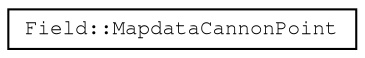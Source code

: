 digraph "Graphical Class Hierarchy"
{
 // LATEX_PDF_SIZE
  edge [fontname="FreeMono",fontsize="10",labelfontname="FreeMono",labelfontsize="10"];
  node [fontname="FreeMono",fontsize="10",shape=record];
  rankdir="LR";
  Node0 [label="Field::MapdataCannonPoint",height=0.2,width=0.4,color="black", fillcolor="white", style="filled",URL="$struct_field_1_1_mapdata_cannon_point.html",tooltip=" "];
}
